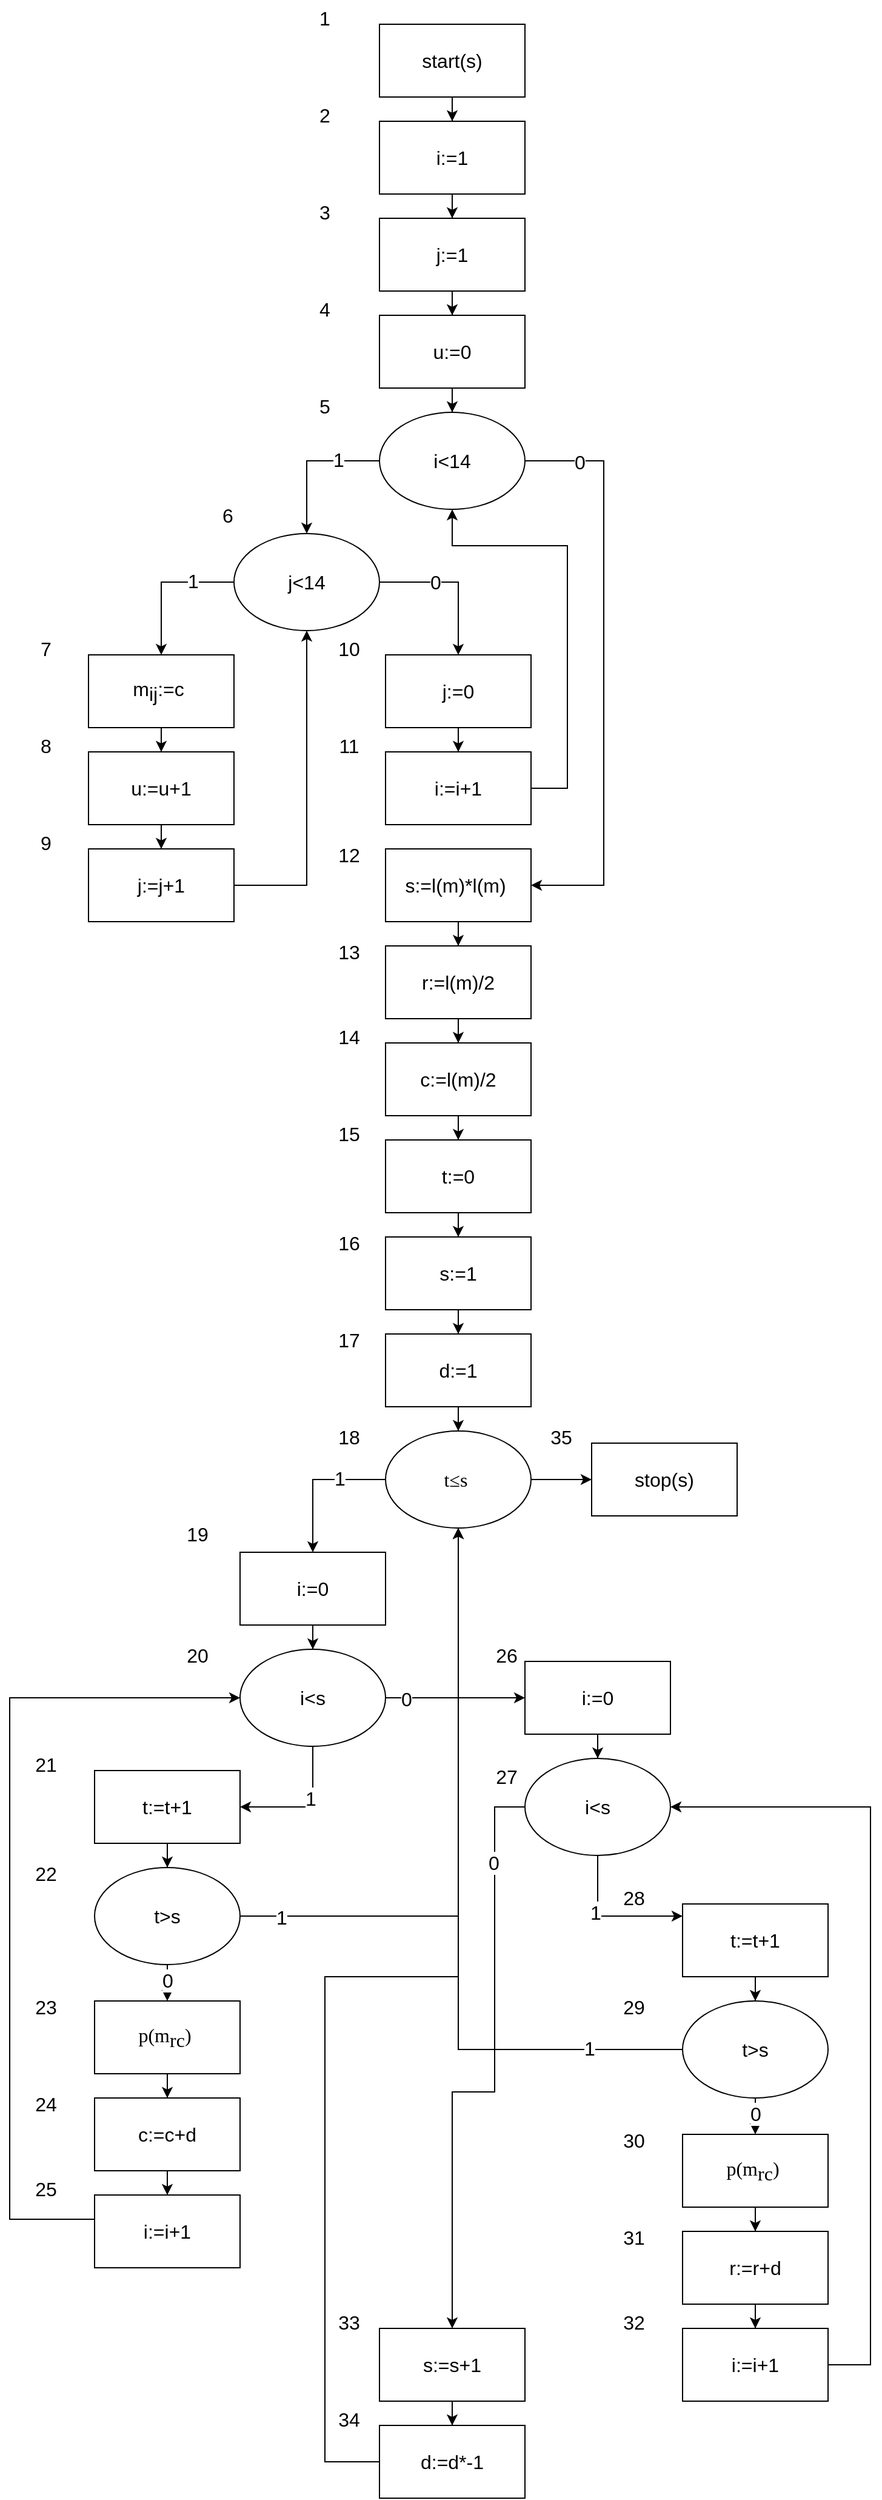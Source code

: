 <mxfile version="24.0.7" type="device">
  <diagram name="Page-1" id="AfB55F0KHx1KPyFVa28V">
    <mxGraphModel dx="1105" dy="586" grid="1" gridSize="10" guides="1" tooltips="1" connect="1" arrows="1" fold="1" page="1" pageScale="1" pageWidth="850" pageHeight="1100" math="0" shadow="0">
      <root>
        <mxCell id="0" />
        <mxCell id="1" parent="0" />
        <mxCell id="hUWCts7MsRGYEWysBDoO-5" style="edgeStyle=orthogonalEdgeStyle;rounded=0;orthogonalLoop=1;jettySize=auto;html=1;entryX=0.5;entryY=0;entryDx=0;entryDy=0;fontSize=16;" edge="1" parent="1" source="hUWCts7MsRGYEWysBDoO-1" target="hUWCts7MsRGYEWysBDoO-2">
          <mxGeometry relative="1" as="geometry" />
        </mxCell>
        <mxCell id="hUWCts7MsRGYEWysBDoO-1" value="start(s)" style="rounded=0;whiteSpace=wrap;html=1;fontSize=16;" vertex="1" parent="1">
          <mxGeometry x="365" y="50" width="120" height="60" as="geometry" />
        </mxCell>
        <mxCell id="hUWCts7MsRGYEWysBDoO-6" style="edgeStyle=orthogonalEdgeStyle;rounded=0;orthogonalLoop=1;jettySize=auto;html=1;fontSize=16;" edge="1" parent="1" source="hUWCts7MsRGYEWysBDoO-2" target="hUWCts7MsRGYEWysBDoO-3">
          <mxGeometry relative="1" as="geometry" />
        </mxCell>
        <mxCell id="hUWCts7MsRGYEWysBDoO-2" value="i:=1" style="rounded=0;whiteSpace=wrap;html=1;fontSize=16;" vertex="1" parent="1">
          <mxGeometry x="365" y="130" width="120" height="60" as="geometry" />
        </mxCell>
        <mxCell id="hUWCts7MsRGYEWysBDoO-7" style="edgeStyle=orthogonalEdgeStyle;rounded=0;orthogonalLoop=1;jettySize=auto;html=1;entryX=0.5;entryY=0;entryDx=0;entryDy=0;fontSize=16;" edge="1" parent="1" source="hUWCts7MsRGYEWysBDoO-3" target="hUWCts7MsRGYEWysBDoO-4">
          <mxGeometry relative="1" as="geometry" />
        </mxCell>
        <mxCell id="hUWCts7MsRGYEWysBDoO-3" value="j:=1" style="rounded=0;whiteSpace=wrap;html=1;fontSize=16;" vertex="1" parent="1">
          <mxGeometry x="365" y="210" width="120" height="60" as="geometry" />
        </mxCell>
        <mxCell id="hUWCts7MsRGYEWysBDoO-41" style="edgeStyle=orthogonalEdgeStyle;rounded=0;orthogonalLoop=1;jettySize=auto;html=1;fontSize=16;" edge="1" parent="1" source="hUWCts7MsRGYEWysBDoO-4" target="hUWCts7MsRGYEWysBDoO-8">
          <mxGeometry relative="1" as="geometry" />
        </mxCell>
        <mxCell id="hUWCts7MsRGYEWysBDoO-4" value="u:=0" style="rounded=0;whiteSpace=wrap;html=1;fontSize=16;" vertex="1" parent="1">
          <mxGeometry x="365" y="290" width="120" height="60" as="geometry" />
        </mxCell>
        <mxCell id="hUWCts7MsRGYEWysBDoO-43" style="edgeStyle=orthogonalEdgeStyle;rounded=0;orthogonalLoop=1;jettySize=auto;html=1;entryX=1;entryY=0.5;entryDx=0;entryDy=0;fontSize=16;" edge="1" parent="1" source="hUWCts7MsRGYEWysBDoO-8" target="hUWCts7MsRGYEWysBDoO-42">
          <mxGeometry relative="1" as="geometry">
            <Array as="points">
              <mxPoint x="550" y="410" />
              <mxPoint x="550" y="760" />
            </Array>
          </mxGeometry>
        </mxCell>
        <mxCell id="hUWCts7MsRGYEWysBDoO-44" value="0" style="edgeLabel;html=1;align=center;verticalAlign=middle;resizable=0;points=[];fontSize=16;" vertex="1" connectable="0" parent="hUWCts7MsRGYEWysBDoO-43">
          <mxGeometry x="-0.811" y="-1" relative="1" as="geometry">
            <mxPoint as="offset" />
          </mxGeometry>
        </mxCell>
        <mxCell id="hUWCts7MsRGYEWysBDoO-8" value="i&amp;lt;14" style="ellipse;whiteSpace=wrap;html=1;fontSize=16;" vertex="1" parent="1">
          <mxGeometry x="365" y="370" width="120" height="80" as="geometry" />
        </mxCell>
        <mxCell id="hUWCts7MsRGYEWysBDoO-14" style="edgeStyle=orthogonalEdgeStyle;rounded=0;orthogonalLoop=1;jettySize=auto;html=1;entryX=0.5;entryY=0;entryDx=0;entryDy=0;fontSize=16;" edge="1" parent="1" source="hUWCts7MsRGYEWysBDoO-10" target="hUWCts7MsRGYEWysBDoO-11">
          <mxGeometry relative="1" as="geometry">
            <Array as="points">
              <mxPoint x="185" y="510" />
            </Array>
          </mxGeometry>
        </mxCell>
        <mxCell id="hUWCts7MsRGYEWysBDoO-15" value="1" style="edgeLabel;html=1;align=center;verticalAlign=middle;resizable=0;points=[];fontSize=16;" vertex="1" connectable="0" parent="hUWCts7MsRGYEWysBDoO-14">
          <mxGeometry x="-0.43" y="-1" relative="1" as="geometry">
            <mxPoint as="offset" />
          </mxGeometry>
        </mxCell>
        <mxCell id="hUWCts7MsRGYEWysBDoO-35" style="edgeStyle=orthogonalEdgeStyle;rounded=0;orthogonalLoop=1;jettySize=auto;html=1;fontSize=16;" edge="1" parent="1" source="hUWCts7MsRGYEWysBDoO-10" target="hUWCts7MsRGYEWysBDoO-23">
          <mxGeometry relative="1" as="geometry" />
        </mxCell>
        <mxCell id="hUWCts7MsRGYEWysBDoO-36" value="0" style="edgeLabel;html=1;align=center;verticalAlign=middle;resizable=0;points=[];fontSize=16;" vertex="1" connectable="0" parent="hUWCts7MsRGYEWysBDoO-35">
          <mxGeometry x="-0.267" relative="1" as="geometry">
            <mxPoint as="offset" />
          </mxGeometry>
        </mxCell>
        <mxCell id="hUWCts7MsRGYEWysBDoO-10" value="j&amp;lt;14" style="ellipse;whiteSpace=wrap;html=1;fontSize=16;" vertex="1" parent="1">
          <mxGeometry x="245" y="470" width="120" height="80" as="geometry" />
        </mxCell>
        <mxCell id="hUWCts7MsRGYEWysBDoO-20" style="edgeStyle=orthogonalEdgeStyle;rounded=0;orthogonalLoop=1;jettySize=auto;html=1;fontSize=16;" edge="1" parent="1" source="hUWCts7MsRGYEWysBDoO-11" target="hUWCts7MsRGYEWysBDoO-16">
          <mxGeometry relative="1" as="geometry" />
        </mxCell>
        <mxCell id="hUWCts7MsRGYEWysBDoO-11" value="&lt;span style=&quot;line-height: 107%; font-size: 16px;&quot;&gt;m&lt;sub style=&quot;font-size: 16px;&quot;&gt;ij&lt;/sub&gt;:=c&amp;nbsp;&lt;/span&gt;" style="rounded=0;whiteSpace=wrap;html=1;fontSize=16;" vertex="1" parent="1">
          <mxGeometry x="125" y="570" width="120" height="60" as="geometry" />
        </mxCell>
        <mxCell id="hUWCts7MsRGYEWysBDoO-12" style="edgeStyle=orthogonalEdgeStyle;rounded=0;orthogonalLoop=1;jettySize=auto;html=1;entryX=0.5;entryY=0;entryDx=0;entryDy=0;fontSize=16;" edge="1" parent="1" source="hUWCts7MsRGYEWysBDoO-8" target="hUWCts7MsRGYEWysBDoO-10">
          <mxGeometry relative="1" as="geometry">
            <Array as="points">
              <mxPoint x="305" y="410" />
            </Array>
          </mxGeometry>
        </mxCell>
        <mxCell id="hUWCts7MsRGYEWysBDoO-13" value="1" style="edgeLabel;html=1;align=center;verticalAlign=middle;resizable=0;points=[];fontSize=16;" vertex="1" connectable="0" parent="hUWCts7MsRGYEWysBDoO-12">
          <mxGeometry x="-0.434" y="-1" relative="1" as="geometry">
            <mxPoint as="offset" />
          </mxGeometry>
        </mxCell>
        <mxCell id="hUWCts7MsRGYEWysBDoO-21" style="edgeStyle=orthogonalEdgeStyle;rounded=0;orthogonalLoop=1;jettySize=auto;html=1;fontSize=16;" edge="1" parent="1" source="hUWCts7MsRGYEWysBDoO-16" target="hUWCts7MsRGYEWysBDoO-17">
          <mxGeometry relative="1" as="geometry" />
        </mxCell>
        <mxCell id="hUWCts7MsRGYEWysBDoO-16" value="u:=u+1" style="rounded=0;whiteSpace=wrap;html=1;fontSize=16;" vertex="1" parent="1">
          <mxGeometry x="125" y="650" width="120" height="60" as="geometry" />
        </mxCell>
        <mxCell id="hUWCts7MsRGYEWysBDoO-22" style="edgeStyle=orthogonalEdgeStyle;rounded=0;orthogonalLoop=1;jettySize=auto;html=1;entryX=0.5;entryY=1;entryDx=0;entryDy=0;fontSize=16;" edge="1" parent="1" source="hUWCts7MsRGYEWysBDoO-17" target="hUWCts7MsRGYEWysBDoO-10">
          <mxGeometry relative="1" as="geometry">
            <Array as="points">
              <mxPoint x="305" y="760" />
            </Array>
          </mxGeometry>
        </mxCell>
        <mxCell id="hUWCts7MsRGYEWysBDoO-17" value="j:=j+1" style="rounded=0;whiteSpace=wrap;html=1;fontSize=16;" vertex="1" parent="1">
          <mxGeometry x="125" y="730" width="120" height="60" as="geometry" />
        </mxCell>
        <mxCell id="hUWCts7MsRGYEWysBDoO-38" style="edgeStyle=orthogonalEdgeStyle;rounded=0;orthogonalLoop=1;jettySize=auto;html=1;fontSize=16;" edge="1" parent="1" source="hUWCts7MsRGYEWysBDoO-23" target="hUWCts7MsRGYEWysBDoO-37">
          <mxGeometry relative="1" as="geometry" />
        </mxCell>
        <mxCell id="hUWCts7MsRGYEWysBDoO-23" value="j:=0" style="rounded=0;whiteSpace=wrap;html=1;fontSize=16;" vertex="1" parent="1">
          <mxGeometry x="370" y="570" width="120" height="60" as="geometry" />
        </mxCell>
        <mxCell id="hUWCts7MsRGYEWysBDoO-24" value="&lt;font style=&quot;font-size: 16px;&quot;&gt;1&lt;/font&gt;" style="text;html=1;align=center;verticalAlign=middle;whiteSpace=wrap;rounded=0;fontSize=16;" vertex="1" parent="1">
          <mxGeometry x="290" y="30" width="60" height="30" as="geometry" />
        </mxCell>
        <mxCell id="hUWCts7MsRGYEWysBDoO-25" value="&lt;font style=&quot;font-size: 16px;&quot;&gt;2&lt;/font&gt;" style="text;html=1;align=center;verticalAlign=middle;whiteSpace=wrap;rounded=0;fontSize=16;" vertex="1" parent="1">
          <mxGeometry x="290" y="110" width="60" height="30" as="geometry" />
        </mxCell>
        <mxCell id="hUWCts7MsRGYEWysBDoO-26" value="&lt;font style=&quot;font-size: 16px;&quot;&gt;3&lt;/font&gt;" style="text;html=1;align=center;verticalAlign=middle;whiteSpace=wrap;rounded=0;fontSize=16;" vertex="1" parent="1">
          <mxGeometry x="290" y="190" width="60" height="30" as="geometry" />
        </mxCell>
        <mxCell id="hUWCts7MsRGYEWysBDoO-27" value="&lt;font style=&quot;font-size: 16px;&quot;&gt;4&lt;/font&gt;" style="text;html=1;align=center;verticalAlign=middle;whiteSpace=wrap;rounded=0;fontSize=16;" vertex="1" parent="1">
          <mxGeometry x="290" y="270" width="60" height="30" as="geometry" />
        </mxCell>
        <mxCell id="hUWCts7MsRGYEWysBDoO-28" value="&lt;font style=&quot;font-size: 16px;&quot;&gt;5&lt;/font&gt;" style="text;html=1;align=center;verticalAlign=middle;whiteSpace=wrap;rounded=0;fontSize=16;" vertex="1" parent="1">
          <mxGeometry x="290" y="350" width="60" height="30" as="geometry" />
        </mxCell>
        <mxCell id="hUWCts7MsRGYEWysBDoO-29" value="&lt;font style=&quot;font-size: 16px;&quot;&gt;6&lt;/font&gt;" style="text;html=1;align=center;verticalAlign=middle;whiteSpace=wrap;rounded=0;fontSize=16;" vertex="1" parent="1">
          <mxGeometry x="210" y="440" width="60" height="30" as="geometry" />
        </mxCell>
        <mxCell id="hUWCts7MsRGYEWysBDoO-31" value="&lt;font style=&quot;font-size: 16px;&quot;&gt;7&lt;/font&gt;" style="text;html=1;align=center;verticalAlign=middle;whiteSpace=wrap;rounded=0;fontSize=16;" vertex="1" parent="1">
          <mxGeometry x="60" y="550" width="60" height="30" as="geometry" />
        </mxCell>
        <mxCell id="hUWCts7MsRGYEWysBDoO-32" value="&lt;font style=&quot;font-size: 16px;&quot;&gt;8&lt;/font&gt;" style="text;html=1;align=center;verticalAlign=middle;whiteSpace=wrap;rounded=0;fontSize=16;" vertex="1" parent="1">
          <mxGeometry x="60" y="630" width="60" height="30" as="geometry" />
        </mxCell>
        <mxCell id="hUWCts7MsRGYEWysBDoO-33" value="&lt;font style=&quot;font-size: 16px;&quot;&gt;9&lt;/font&gt;" style="text;html=1;align=center;verticalAlign=middle;whiteSpace=wrap;rounded=0;fontSize=16;" vertex="1" parent="1">
          <mxGeometry x="60" y="710" width="60" height="30" as="geometry" />
        </mxCell>
        <mxCell id="hUWCts7MsRGYEWysBDoO-34" value="&lt;font style=&quot;font-size: 16px;&quot;&gt;10&lt;/font&gt;" style="text;html=1;align=center;verticalAlign=middle;whiteSpace=wrap;rounded=0;fontSize=16;" vertex="1" parent="1">
          <mxGeometry x="310" y="550" width="60" height="30" as="geometry" />
        </mxCell>
        <mxCell id="hUWCts7MsRGYEWysBDoO-40" style="edgeStyle=orthogonalEdgeStyle;rounded=0;orthogonalLoop=1;jettySize=auto;html=1;entryX=0.5;entryY=1;entryDx=0;entryDy=0;fontSize=16;" edge="1" parent="1" source="hUWCts7MsRGYEWysBDoO-37" target="hUWCts7MsRGYEWysBDoO-8">
          <mxGeometry relative="1" as="geometry">
            <Array as="points">
              <mxPoint x="520" y="680" />
              <mxPoint x="520" y="480" />
              <mxPoint x="425" y="480" />
            </Array>
          </mxGeometry>
        </mxCell>
        <mxCell id="hUWCts7MsRGYEWysBDoO-37" value="i:=i+1" style="rounded=0;whiteSpace=wrap;html=1;fontSize=16;" vertex="1" parent="1">
          <mxGeometry x="370" y="650" width="120" height="60" as="geometry" />
        </mxCell>
        <mxCell id="hUWCts7MsRGYEWysBDoO-39" value="&lt;font style=&quot;font-size: 16px;&quot;&gt;11&lt;/font&gt;" style="text;html=1;align=center;verticalAlign=middle;whiteSpace=wrap;rounded=0;fontSize=16;" vertex="1" parent="1">
          <mxGeometry x="310" y="630" width="60" height="30" as="geometry" />
        </mxCell>
        <mxCell id="hUWCts7MsRGYEWysBDoO-56" style="edgeStyle=orthogonalEdgeStyle;rounded=0;orthogonalLoop=1;jettySize=auto;html=1;fontSize=16;" edge="1" parent="1" source="hUWCts7MsRGYEWysBDoO-42" target="hUWCts7MsRGYEWysBDoO-46">
          <mxGeometry relative="1" as="geometry" />
        </mxCell>
        <mxCell id="hUWCts7MsRGYEWysBDoO-42" value="&lt;span style=&quot;line-height: 107%; font-size: 16px;&quot;&gt;&lt;font style=&quot;font-size: 16px;&quot;&gt;s:=l(m)*l(m)&amp;nbsp;&lt;/font&gt;&lt;/span&gt;" style="rounded=0;whiteSpace=wrap;html=1;fontSize=16;" vertex="1" parent="1">
          <mxGeometry x="370" y="730" width="120" height="60" as="geometry" />
        </mxCell>
        <mxCell id="hUWCts7MsRGYEWysBDoO-45" value="&lt;font style=&quot;font-size: 16px;&quot;&gt;12&lt;/font&gt;" style="text;html=1;align=center;verticalAlign=middle;whiteSpace=wrap;rounded=0;fontSize=16;" vertex="1" parent="1">
          <mxGeometry x="310" y="720" width="60" height="30" as="geometry" />
        </mxCell>
        <mxCell id="hUWCts7MsRGYEWysBDoO-57" style="edgeStyle=orthogonalEdgeStyle;rounded=0;orthogonalLoop=1;jettySize=auto;html=1;fontSize=16;" edge="1" parent="1" source="hUWCts7MsRGYEWysBDoO-46" target="hUWCts7MsRGYEWysBDoO-47">
          <mxGeometry relative="1" as="geometry" />
        </mxCell>
        <mxCell id="hUWCts7MsRGYEWysBDoO-46" value="&lt;span style=&quot;line-height: 107%; font-size: 16px;&quot;&gt;&lt;font style=&quot;font-size: 16px;&quot;&gt;r:=l(m)/2&lt;/font&gt;&lt;/span&gt;" style="rounded=0;whiteSpace=wrap;html=1;fontSize=16;" vertex="1" parent="1">
          <mxGeometry x="370" y="810" width="120" height="60" as="geometry" />
        </mxCell>
        <mxCell id="hUWCts7MsRGYEWysBDoO-58" style="edgeStyle=orthogonalEdgeStyle;rounded=0;orthogonalLoop=1;jettySize=auto;html=1;entryX=0.5;entryY=0;entryDx=0;entryDy=0;fontSize=16;" edge="1" parent="1" source="hUWCts7MsRGYEWysBDoO-47" target="hUWCts7MsRGYEWysBDoO-48">
          <mxGeometry relative="1" as="geometry" />
        </mxCell>
        <mxCell id="hUWCts7MsRGYEWysBDoO-47" value="&lt;span style=&quot;line-height: 107%; font-size: 16px;&quot;&gt;&lt;font style=&quot;font-size: 16px;&quot;&gt;c:=l(m)/2&lt;/font&gt;&lt;/span&gt;" style="rounded=0;whiteSpace=wrap;html=1;fontSize=16;" vertex="1" parent="1">
          <mxGeometry x="370" y="890" width="120" height="60" as="geometry" />
        </mxCell>
        <mxCell id="hUWCts7MsRGYEWysBDoO-59" style="edgeStyle=orthogonalEdgeStyle;rounded=0;orthogonalLoop=1;jettySize=auto;html=1;fontSize=16;" edge="1" parent="1" source="hUWCts7MsRGYEWysBDoO-48" target="hUWCts7MsRGYEWysBDoO-49">
          <mxGeometry relative="1" as="geometry" />
        </mxCell>
        <mxCell id="hUWCts7MsRGYEWysBDoO-48" value="t:=0" style="rounded=0;whiteSpace=wrap;html=1;fontSize=16;" vertex="1" parent="1">
          <mxGeometry x="370" y="970" width="120" height="60" as="geometry" />
        </mxCell>
        <mxCell id="hUWCts7MsRGYEWysBDoO-60" style="edgeStyle=orthogonalEdgeStyle;rounded=0;orthogonalLoop=1;jettySize=auto;html=1;fontSize=16;" edge="1" parent="1" source="hUWCts7MsRGYEWysBDoO-49" target="hUWCts7MsRGYEWysBDoO-50">
          <mxGeometry relative="1" as="geometry" />
        </mxCell>
        <mxCell id="hUWCts7MsRGYEWysBDoO-49" value="s:=1" style="rounded=0;whiteSpace=wrap;html=1;fontSize=16;" vertex="1" parent="1">
          <mxGeometry x="370" y="1050" width="120" height="60" as="geometry" />
        </mxCell>
        <mxCell id="hUWCts7MsRGYEWysBDoO-62" style="edgeStyle=orthogonalEdgeStyle;rounded=0;orthogonalLoop=1;jettySize=auto;html=1;entryX=0.5;entryY=0;entryDx=0;entryDy=0;fontSize=16;" edge="1" parent="1" source="hUWCts7MsRGYEWysBDoO-50" target="hUWCts7MsRGYEWysBDoO-61">
          <mxGeometry relative="1" as="geometry" />
        </mxCell>
        <mxCell id="hUWCts7MsRGYEWysBDoO-50" value="d:=1" style="rounded=0;whiteSpace=wrap;html=1;fontSize=16;" vertex="1" parent="1">
          <mxGeometry x="370" y="1130" width="120" height="60" as="geometry" />
        </mxCell>
        <mxCell id="hUWCts7MsRGYEWysBDoO-51" value="&lt;font style=&quot;font-size: 16px;&quot;&gt;13&lt;/font&gt;" style="text;html=1;align=center;verticalAlign=middle;whiteSpace=wrap;rounded=0;fontSize=16;" vertex="1" parent="1">
          <mxGeometry x="310" y="800" width="60" height="30" as="geometry" />
        </mxCell>
        <mxCell id="hUWCts7MsRGYEWysBDoO-52" value="&lt;font style=&quot;font-size: 16px;&quot;&gt;14&lt;/font&gt;" style="text;html=1;align=center;verticalAlign=middle;whiteSpace=wrap;rounded=0;fontSize=16;" vertex="1" parent="1">
          <mxGeometry x="310" y="870" width="60" height="30" as="geometry" />
        </mxCell>
        <mxCell id="hUWCts7MsRGYEWysBDoO-53" value="&lt;font style=&quot;font-size: 16px;&quot;&gt;15&lt;/font&gt;" style="text;html=1;align=center;verticalAlign=middle;whiteSpace=wrap;rounded=0;fontSize=16;" vertex="1" parent="1">
          <mxGeometry x="310" y="950" width="60" height="30" as="geometry" />
        </mxCell>
        <mxCell id="hUWCts7MsRGYEWysBDoO-54" value="&lt;font style=&quot;font-size: 16px;&quot;&gt;16&lt;/font&gt;" style="text;html=1;align=center;verticalAlign=middle;whiteSpace=wrap;rounded=0;fontSize=16;" vertex="1" parent="1">
          <mxGeometry x="310" y="1040" width="60" height="30" as="geometry" />
        </mxCell>
        <mxCell id="hUWCts7MsRGYEWysBDoO-55" value="&lt;font style=&quot;font-size: 16px;&quot;&gt;17&lt;/font&gt;" style="text;html=1;align=center;verticalAlign=middle;whiteSpace=wrap;rounded=0;fontSize=16;" vertex="1" parent="1">
          <mxGeometry x="310" y="1120" width="60" height="30" as="geometry" />
        </mxCell>
        <mxCell id="hUWCts7MsRGYEWysBDoO-64" style="edgeStyle=orthogonalEdgeStyle;rounded=0;orthogonalLoop=1;jettySize=auto;html=1;entryX=0.5;entryY=0;entryDx=0;entryDy=0;fontSize=16;" edge="1" parent="1" source="hUWCts7MsRGYEWysBDoO-61" target="hUWCts7MsRGYEWysBDoO-63">
          <mxGeometry relative="1" as="geometry">
            <Array as="points">
              <mxPoint x="310" y="1250" />
            </Array>
          </mxGeometry>
        </mxCell>
        <mxCell id="hUWCts7MsRGYEWysBDoO-65" value="1" style="edgeLabel;html=1;align=center;verticalAlign=middle;resizable=0;points=[];fontSize=16;" vertex="1" connectable="0" parent="hUWCts7MsRGYEWysBDoO-64">
          <mxGeometry x="-0.36" y="-1" relative="1" as="geometry">
            <mxPoint as="offset" />
          </mxGeometry>
        </mxCell>
        <mxCell id="hUWCts7MsRGYEWysBDoO-128" style="edgeStyle=orthogonalEdgeStyle;rounded=0;orthogonalLoop=1;jettySize=auto;html=1;fontSize=16;" edge="1" parent="1" source="hUWCts7MsRGYEWysBDoO-61" target="hUWCts7MsRGYEWysBDoO-127">
          <mxGeometry relative="1" as="geometry" />
        </mxCell>
        <mxCell id="hUWCts7MsRGYEWysBDoO-61" value="&lt;span style=&quot;line-height: 107%; font-family: &amp;quot;Times New Roman&amp;quot;, serif; font-size: 16px;&quot;&gt;&lt;font style=&quot;font-size: 16px;&quot;&gt;t≤s&amp;nbsp;&lt;/font&gt;&lt;/span&gt;" style="ellipse;whiteSpace=wrap;html=1;fontSize=16;" vertex="1" parent="1">
          <mxGeometry x="370" y="1210" width="120" height="80" as="geometry" />
        </mxCell>
        <mxCell id="hUWCts7MsRGYEWysBDoO-68" style="edgeStyle=orthogonalEdgeStyle;rounded=0;orthogonalLoop=1;jettySize=auto;html=1;fontSize=16;" edge="1" parent="1" source="hUWCts7MsRGYEWysBDoO-63" target="hUWCts7MsRGYEWysBDoO-66">
          <mxGeometry relative="1" as="geometry" />
        </mxCell>
        <mxCell id="hUWCts7MsRGYEWysBDoO-63" value="i:=0" style="rounded=0;whiteSpace=wrap;html=1;fontSize=16;" vertex="1" parent="1">
          <mxGeometry x="250" y="1310" width="120" height="60" as="geometry" />
        </mxCell>
        <mxCell id="hUWCts7MsRGYEWysBDoO-69" style="edgeStyle=orthogonalEdgeStyle;rounded=0;orthogonalLoop=1;jettySize=auto;html=1;fontSize=16;" edge="1" parent="1" source="hUWCts7MsRGYEWysBDoO-66" target="hUWCts7MsRGYEWysBDoO-67">
          <mxGeometry relative="1" as="geometry">
            <Array as="points">
              <mxPoint x="310" y="1520" />
            </Array>
          </mxGeometry>
        </mxCell>
        <mxCell id="hUWCts7MsRGYEWysBDoO-70" value="1" style="edgeLabel;html=1;align=center;verticalAlign=middle;resizable=0;points=[];fontSize=16;" vertex="1" connectable="0" parent="hUWCts7MsRGYEWysBDoO-69">
          <mxGeometry x="-0.227" y="-2" relative="1" as="geometry">
            <mxPoint as="offset" />
          </mxGeometry>
        </mxCell>
        <mxCell id="hUWCts7MsRGYEWysBDoO-114" style="edgeStyle=orthogonalEdgeStyle;rounded=0;orthogonalLoop=1;jettySize=auto;html=1;fontSize=16;" edge="1" parent="1" source="hUWCts7MsRGYEWysBDoO-66" target="hUWCts7MsRGYEWysBDoO-113">
          <mxGeometry relative="1" as="geometry" />
        </mxCell>
        <mxCell id="hUWCts7MsRGYEWysBDoO-115" value="0" style="edgeLabel;html=1;align=center;verticalAlign=middle;resizable=0;points=[];fontSize=16;" vertex="1" connectable="0" parent="hUWCts7MsRGYEWysBDoO-114">
          <mxGeometry x="-0.701" y="-1" relative="1" as="geometry">
            <mxPoint as="offset" />
          </mxGeometry>
        </mxCell>
        <mxCell id="hUWCts7MsRGYEWysBDoO-66" value="i&amp;lt;s" style="ellipse;whiteSpace=wrap;html=1;fontSize=16;" vertex="1" parent="1">
          <mxGeometry x="250" y="1390" width="120" height="80" as="geometry" />
        </mxCell>
        <mxCell id="hUWCts7MsRGYEWysBDoO-72" style="edgeStyle=orthogonalEdgeStyle;rounded=0;orthogonalLoop=1;jettySize=auto;html=1;fontSize=16;" edge="1" parent="1" source="hUWCts7MsRGYEWysBDoO-67" target="hUWCts7MsRGYEWysBDoO-71">
          <mxGeometry relative="1" as="geometry" />
        </mxCell>
        <mxCell id="hUWCts7MsRGYEWysBDoO-67" value="t:=t+1" style="rounded=0;whiteSpace=wrap;html=1;fontSize=16;" vertex="1" parent="1">
          <mxGeometry x="130" y="1490" width="120" height="60" as="geometry" />
        </mxCell>
        <mxCell id="hUWCts7MsRGYEWysBDoO-78" style="edgeStyle=orthogonalEdgeStyle;rounded=0;orthogonalLoop=1;jettySize=auto;html=1;fontSize=16;" edge="1" parent="1" source="hUWCts7MsRGYEWysBDoO-71" target="hUWCts7MsRGYEWysBDoO-61">
          <mxGeometry relative="1" as="geometry" />
        </mxCell>
        <mxCell id="hUWCts7MsRGYEWysBDoO-79" value="1" style="edgeLabel;html=1;align=center;verticalAlign=middle;resizable=0;points=[];fontSize=16;" vertex="1" connectable="0" parent="hUWCts7MsRGYEWysBDoO-78">
          <mxGeometry x="-0.866" y="-1" relative="1" as="geometry">
            <mxPoint as="offset" />
          </mxGeometry>
        </mxCell>
        <mxCell id="hUWCts7MsRGYEWysBDoO-81" style="edgeStyle=orthogonalEdgeStyle;rounded=0;orthogonalLoop=1;jettySize=auto;html=1;entryX=0.5;entryY=0;entryDx=0;entryDy=0;fontSize=16;" edge="1" parent="1" source="hUWCts7MsRGYEWysBDoO-71" target="hUWCts7MsRGYEWysBDoO-80">
          <mxGeometry relative="1" as="geometry" />
        </mxCell>
        <mxCell id="hUWCts7MsRGYEWysBDoO-90" value="0" style="edgeLabel;html=1;align=center;verticalAlign=middle;resizable=0;points=[];fontSize=16;" vertex="1" connectable="0" parent="hUWCts7MsRGYEWysBDoO-81">
          <mxGeometry x="0.576" y="-1" relative="1" as="geometry">
            <mxPoint x="1" y="-7" as="offset" />
          </mxGeometry>
        </mxCell>
        <mxCell id="hUWCts7MsRGYEWysBDoO-71" value="t&amp;gt;s" style="ellipse;whiteSpace=wrap;html=1;fontSize=16;" vertex="1" parent="1">
          <mxGeometry x="130" y="1570" width="120" height="80" as="geometry" />
        </mxCell>
        <mxCell id="hUWCts7MsRGYEWysBDoO-73" value="&lt;font style=&quot;font-size: 16px;&quot;&gt;18&lt;/font&gt;" style="text;html=1;align=center;verticalAlign=middle;whiteSpace=wrap;rounded=0;fontSize=16;" vertex="1" parent="1">
          <mxGeometry x="310" y="1200" width="60" height="30" as="geometry" />
        </mxCell>
        <mxCell id="hUWCts7MsRGYEWysBDoO-74" value="&lt;font style=&quot;font-size: 16px;&quot;&gt;19&lt;/font&gt;" style="text;html=1;align=center;verticalAlign=middle;whiteSpace=wrap;rounded=0;fontSize=16;" vertex="1" parent="1">
          <mxGeometry x="185" y="1280" width="60" height="30" as="geometry" />
        </mxCell>
        <mxCell id="hUWCts7MsRGYEWysBDoO-75" value="&lt;font style=&quot;font-size: 16px;&quot;&gt;20&lt;/font&gt;" style="text;html=1;align=center;verticalAlign=middle;whiteSpace=wrap;rounded=0;fontSize=16;" vertex="1" parent="1">
          <mxGeometry x="185" y="1380" width="60" height="30" as="geometry" />
        </mxCell>
        <mxCell id="hUWCts7MsRGYEWysBDoO-76" value="&lt;font style=&quot;font-size: 16px;&quot;&gt;21&lt;/font&gt;" style="text;html=1;align=center;verticalAlign=middle;whiteSpace=wrap;rounded=0;fontSize=16;" vertex="1" parent="1">
          <mxGeometry x="60" y="1470" width="60" height="30" as="geometry" />
        </mxCell>
        <mxCell id="hUWCts7MsRGYEWysBDoO-77" value="&lt;font style=&quot;font-size: 16px;&quot;&gt;22&lt;/font&gt;" style="text;html=1;align=center;verticalAlign=middle;whiteSpace=wrap;rounded=0;fontSize=16;" vertex="1" parent="1">
          <mxGeometry x="60" y="1560" width="60" height="30" as="geometry" />
        </mxCell>
        <mxCell id="hUWCts7MsRGYEWysBDoO-84" style="edgeStyle=orthogonalEdgeStyle;rounded=0;orthogonalLoop=1;jettySize=auto;html=1;fontSize=16;" edge="1" parent="1" source="hUWCts7MsRGYEWysBDoO-80" target="hUWCts7MsRGYEWysBDoO-82">
          <mxGeometry relative="1" as="geometry" />
        </mxCell>
        <mxCell id="hUWCts7MsRGYEWysBDoO-80" value="&lt;span style=&quot;line-height: 107%; font-family: &amp;quot;Times New Roman&amp;quot;, serif; font-size: 16px;&quot;&gt;p(m&lt;sub style=&quot;font-size: 16px;&quot;&gt;rc&lt;/sub&gt;)&amp;nbsp;&lt;/span&gt;" style="rounded=0;whiteSpace=wrap;html=1;fontSize=16;" vertex="1" parent="1">
          <mxGeometry x="130" y="1680" width="120" height="60" as="geometry" />
        </mxCell>
        <mxCell id="hUWCts7MsRGYEWysBDoO-85" style="edgeStyle=orthogonalEdgeStyle;rounded=0;orthogonalLoop=1;jettySize=auto;html=1;fontSize=16;" edge="1" parent="1" source="hUWCts7MsRGYEWysBDoO-82" target="hUWCts7MsRGYEWysBDoO-83">
          <mxGeometry relative="1" as="geometry" />
        </mxCell>
        <mxCell id="hUWCts7MsRGYEWysBDoO-82" value="c:=c+d" style="rounded=0;whiteSpace=wrap;html=1;fontSize=16;" vertex="1" parent="1">
          <mxGeometry x="130" y="1760" width="120" height="60" as="geometry" />
        </mxCell>
        <mxCell id="hUWCts7MsRGYEWysBDoO-86" style="edgeStyle=orthogonalEdgeStyle;rounded=0;orthogonalLoop=1;jettySize=auto;html=1;entryX=0;entryY=0.5;entryDx=0;entryDy=0;fontSize=16;" edge="1" parent="1" source="hUWCts7MsRGYEWysBDoO-83" target="hUWCts7MsRGYEWysBDoO-66">
          <mxGeometry relative="1" as="geometry">
            <Array as="points">
              <mxPoint x="60" y="1860" />
              <mxPoint x="60" y="1430" />
            </Array>
          </mxGeometry>
        </mxCell>
        <mxCell id="hUWCts7MsRGYEWysBDoO-83" value="i:=i+1" style="rounded=0;whiteSpace=wrap;html=1;fontSize=16;" vertex="1" parent="1">
          <mxGeometry x="130" y="1840" width="120" height="60" as="geometry" />
        </mxCell>
        <mxCell id="hUWCts7MsRGYEWysBDoO-87" value="23" style="text;html=1;align=center;verticalAlign=middle;whiteSpace=wrap;rounded=0;fontSize=16;" vertex="1" parent="1">
          <mxGeometry x="60" y="1670" width="60" height="30" as="geometry" />
        </mxCell>
        <mxCell id="hUWCts7MsRGYEWysBDoO-88" value="&lt;font style=&quot;font-size: 16px;&quot;&gt;24&lt;/font&gt;" style="text;html=1;align=center;verticalAlign=middle;whiteSpace=wrap;rounded=0;fontSize=16;" vertex="1" parent="1">
          <mxGeometry x="60" y="1750" width="60" height="30" as="geometry" />
        </mxCell>
        <mxCell id="hUWCts7MsRGYEWysBDoO-89" value="&lt;font style=&quot;font-size: 16px;&quot;&gt;25&lt;/font&gt;" style="text;html=1;align=center;verticalAlign=middle;whiteSpace=wrap;rounded=0;fontSize=16;" vertex="1" parent="1">
          <mxGeometry x="60" y="1820" width="60" height="30" as="geometry" />
        </mxCell>
        <mxCell id="hUWCts7MsRGYEWysBDoO-91" style="edgeStyle=orthogonalEdgeStyle;rounded=0;orthogonalLoop=1;jettySize=auto;html=1;fontSize=16;" edge="1" parent="1" source="hUWCts7MsRGYEWysBDoO-93" target="hUWCts7MsRGYEWysBDoO-95">
          <mxGeometry relative="1" as="geometry">
            <Array as="points">
              <mxPoint x="545" y="1610" />
            </Array>
          </mxGeometry>
        </mxCell>
        <mxCell id="hUWCts7MsRGYEWysBDoO-92" value="1" style="edgeLabel;html=1;align=center;verticalAlign=middle;resizable=0;points=[];fontSize=16;" vertex="1" connectable="0" parent="hUWCts7MsRGYEWysBDoO-91">
          <mxGeometry x="-0.227" y="-2" relative="1" as="geometry">
            <mxPoint as="offset" />
          </mxGeometry>
        </mxCell>
        <mxCell id="hUWCts7MsRGYEWysBDoO-131" style="edgeStyle=orthogonalEdgeStyle;rounded=0;orthogonalLoop=1;jettySize=auto;html=1;" edge="1" parent="1" source="hUWCts7MsRGYEWysBDoO-93" target="hUWCts7MsRGYEWysBDoO-120">
          <mxGeometry relative="1" as="geometry">
            <Array as="points">
              <mxPoint x="460" y="1520" />
              <mxPoint x="460" y="1755" />
              <mxPoint x="425" y="1755" />
            </Array>
          </mxGeometry>
        </mxCell>
        <mxCell id="hUWCts7MsRGYEWysBDoO-132" value="0" style="edgeLabel;html=1;align=center;verticalAlign=middle;resizable=0;points=[];fontSize=16;" vertex="1" connectable="0" parent="hUWCts7MsRGYEWysBDoO-131">
          <mxGeometry x="-0.71" y="-1" relative="1" as="geometry">
            <mxPoint as="offset" />
          </mxGeometry>
        </mxCell>
        <mxCell id="hUWCts7MsRGYEWysBDoO-93" value="i&amp;lt;s" style="ellipse;whiteSpace=wrap;html=1;fontSize=16;" vertex="1" parent="1">
          <mxGeometry x="485" y="1480" width="120" height="80" as="geometry" />
        </mxCell>
        <mxCell id="hUWCts7MsRGYEWysBDoO-94" style="edgeStyle=orthogonalEdgeStyle;rounded=0;orthogonalLoop=1;jettySize=auto;html=1;fontSize=16;" edge="1" parent="1" source="hUWCts7MsRGYEWysBDoO-95" target="hUWCts7MsRGYEWysBDoO-99">
          <mxGeometry relative="1" as="geometry" />
        </mxCell>
        <mxCell id="hUWCts7MsRGYEWysBDoO-95" value="t:=t+1" style="rounded=0;whiteSpace=wrap;html=1;fontSize=16;" vertex="1" parent="1">
          <mxGeometry x="615" y="1600" width="120" height="60" as="geometry" />
        </mxCell>
        <mxCell id="hUWCts7MsRGYEWysBDoO-97" style="edgeStyle=orthogonalEdgeStyle;rounded=0;orthogonalLoop=1;jettySize=auto;html=1;entryX=0.5;entryY=0;entryDx=0;entryDy=0;fontSize=16;" edge="1" parent="1" source="hUWCts7MsRGYEWysBDoO-99" target="hUWCts7MsRGYEWysBDoO-103">
          <mxGeometry relative="1" as="geometry" />
        </mxCell>
        <mxCell id="hUWCts7MsRGYEWysBDoO-98" value="0" style="edgeLabel;html=1;align=center;verticalAlign=middle;resizable=0;points=[];fontSize=16;" vertex="1" connectable="0" parent="hUWCts7MsRGYEWysBDoO-97">
          <mxGeometry x="0.576" y="-1" relative="1" as="geometry">
            <mxPoint x="1" y="-7" as="offset" />
          </mxGeometry>
        </mxCell>
        <mxCell id="hUWCts7MsRGYEWysBDoO-117" style="edgeStyle=orthogonalEdgeStyle;rounded=0;orthogonalLoop=1;jettySize=auto;html=1;entryX=0.5;entryY=1;entryDx=0;entryDy=0;fontSize=16;" edge="1" parent="1" source="hUWCts7MsRGYEWysBDoO-99" target="hUWCts7MsRGYEWysBDoO-61">
          <mxGeometry relative="1" as="geometry" />
        </mxCell>
        <mxCell id="hUWCts7MsRGYEWysBDoO-133" value="&lt;font style=&quot;font-size: 16px;&quot;&gt;1&lt;/font&gt;" style="edgeLabel;html=1;align=center;verticalAlign=middle;resizable=0;points=[];" vertex="1" connectable="0" parent="hUWCts7MsRGYEWysBDoO-117">
          <mxGeometry x="-0.749" y="-1" relative="1" as="geometry">
            <mxPoint as="offset" />
          </mxGeometry>
        </mxCell>
        <mxCell id="hUWCts7MsRGYEWysBDoO-99" value="t&amp;gt;s" style="ellipse;whiteSpace=wrap;html=1;fontSize=16;" vertex="1" parent="1">
          <mxGeometry x="615" y="1680" width="120" height="80" as="geometry" />
        </mxCell>
        <mxCell id="hUWCts7MsRGYEWysBDoO-100" value="&lt;font style=&quot;font-size: 16px;&quot;&gt;28&lt;/font&gt;" style="text;html=1;align=center;verticalAlign=middle;whiteSpace=wrap;rounded=0;fontSize=16;" vertex="1" parent="1">
          <mxGeometry x="545" y="1580" width="60" height="30" as="geometry" />
        </mxCell>
        <mxCell id="hUWCts7MsRGYEWysBDoO-101" value="&lt;font style=&quot;font-size: 16px;&quot;&gt;29&lt;/font&gt;" style="text;html=1;align=center;verticalAlign=middle;whiteSpace=wrap;rounded=0;fontSize=16;" vertex="1" parent="1">
          <mxGeometry x="545" y="1670" width="60" height="30" as="geometry" />
        </mxCell>
        <mxCell id="hUWCts7MsRGYEWysBDoO-102" style="edgeStyle=orthogonalEdgeStyle;rounded=0;orthogonalLoop=1;jettySize=auto;html=1;fontSize=16;" edge="1" parent="1" source="hUWCts7MsRGYEWysBDoO-103" target="hUWCts7MsRGYEWysBDoO-105">
          <mxGeometry relative="1" as="geometry" />
        </mxCell>
        <mxCell id="hUWCts7MsRGYEWysBDoO-103" value="&lt;span style=&quot;line-height: 107%; font-family: &amp;quot;Times New Roman&amp;quot;, serif; font-size: 16px;&quot;&gt;p(m&lt;sub style=&quot;font-size: 16px;&quot;&gt;rc&lt;/sub&gt;)&amp;nbsp;&lt;/span&gt;" style="rounded=0;whiteSpace=wrap;html=1;fontSize=16;" vertex="1" parent="1">
          <mxGeometry x="615" y="1790" width="120" height="60" as="geometry" />
        </mxCell>
        <mxCell id="hUWCts7MsRGYEWysBDoO-104" style="edgeStyle=orthogonalEdgeStyle;rounded=0;orthogonalLoop=1;jettySize=auto;html=1;fontSize=16;" edge="1" parent="1" source="hUWCts7MsRGYEWysBDoO-105" target="hUWCts7MsRGYEWysBDoO-107">
          <mxGeometry relative="1" as="geometry" />
        </mxCell>
        <mxCell id="hUWCts7MsRGYEWysBDoO-105" value="r:=r+d" style="rounded=0;whiteSpace=wrap;html=1;fontSize=16;" vertex="1" parent="1">
          <mxGeometry x="615" y="1870" width="120" height="60" as="geometry" />
        </mxCell>
        <mxCell id="hUWCts7MsRGYEWysBDoO-130" style="edgeStyle=orthogonalEdgeStyle;rounded=0;orthogonalLoop=1;jettySize=auto;html=1;entryX=1;entryY=0.5;entryDx=0;entryDy=0;" edge="1" parent="1" source="hUWCts7MsRGYEWysBDoO-107" target="hUWCts7MsRGYEWysBDoO-93">
          <mxGeometry relative="1" as="geometry">
            <Array as="points">
              <mxPoint x="770" y="1980" />
              <mxPoint x="770" y="1520" />
            </Array>
          </mxGeometry>
        </mxCell>
        <mxCell id="hUWCts7MsRGYEWysBDoO-107" value="i:=i+1" style="rounded=0;whiteSpace=wrap;html=1;fontSize=16;" vertex="1" parent="1">
          <mxGeometry x="615" y="1950" width="120" height="60" as="geometry" />
        </mxCell>
        <mxCell id="hUWCts7MsRGYEWysBDoO-108" value="30" style="text;html=1;align=center;verticalAlign=middle;whiteSpace=wrap;rounded=0;fontSize=16;" vertex="1" parent="1">
          <mxGeometry x="545" y="1780" width="60" height="30" as="geometry" />
        </mxCell>
        <mxCell id="hUWCts7MsRGYEWysBDoO-109" value="&lt;font style=&quot;font-size: 16px;&quot;&gt;31&lt;/font&gt;" style="text;html=1;align=center;verticalAlign=middle;whiteSpace=wrap;rounded=0;fontSize=16;" vertex="1" parent="1">
          <mxGeometry x="545" y="1860" width="60" height="30" as="geometry" />
        </mxCell>
        <mxCell id="hUWCts7MsRGYEWysBDoO-110" value="&lt;font style=&quot;font-size: 16px;&quot;&gt;32&lt;/font&gt;" style="text;html=1;align=center;verticalAlign=middle;whiteSpace=wrap;rounded=0;fontSize=16;" vertex="1" parent="1">
          <mxGeometry x="545" y="1930" width="60" height="30" as="geometry" />
        </mxCell>
        <mxCell id="hUWCts7MsRGYEWysBDoO-116" style="edgeStyle=orthogonalEdgeStyle;rounded=0;orthogonalLoop=1;jettySize=auto;html=1;entryX=0.5;entryY=0;entryDx=0;entryDy=0;fontSize=16;" edge="1" parent="1" source="hUWCts7MsRGYEWysBDoO-113" target="hUWCts7MsRGYEWysBDoO-93">
          <mxGeometry relative="1" as="geometry" />
        </mxCell>
        <mxCell id="hUWCts7MsRGYEWysBDoO-113" value="i:=0" style="rounded=0;whiteSpace=wrap;html=1;fontSize=16;" vertex="1" parent="1">
          <mxGeometry x="485" y="1400" width="120" height="60" as="geometry" />
        </mxCell>
        <mxCell id="hUWCts7MsRGYEWysBDoO-118" value="&lt;font style=&quot;font-size: 16px;&quot;&gt;27&lt;/font&gt;" style="text;html=1;align=center;verticalAlign=middle;whiteSpace=wrap;rounded=0;fontSize=16;" vertex="1" parent="1">
          <mxGeometry x="440" y="1480" width="60" height="30" as="geometry" />
        </mxCell>
        <mxCell id="hUWCts7MsRGYEWysBDoO-119" value="&lt;font style=&quot;font-size: 16px;&quot;&gt;26&lt;/font&gt;" style="text;html=1;align=center;verticalAlign=middle;whiteSpace=wrap;rounded=0;fontSize=16;" vertex="1" parent="1">
          <mxGeometry x="440" y="1380" width="60" height="30" as="geometry" />
        </mxCell>
        <mxCell id="hUWCts7MsRGYEWysBDoO-122" style="edgeStyle=orthogonalEdgeStyle;rounded=0;orthogonalLoop=1;jettySize=auto;html=1;entryX=0.5;entryY=0;entryDx=0;entryDy=0;fontSize=16;" edge="1" parent="1" source="hUWCts7MsRGYEWysBDoO-120" target="hUWCts7MsRGYEWysBDoO-121">
          <mxGeometry relative="1" as="geometry" />
        </mxCell>
        <mxCell id="hUWCts7MsRGYEWysBDoO-120" value="s:=s+1" style="rounded=0;whiteSpace=wrap;html=1;fontSize=16;" vertex="1" parent="1">
          <mxGeometry x="365" y="1950" width="120" height="60" as="geometry" />
        </mxCell>
        <mxCell id="hUWCts7MsRGYEWysBDoO-124" style="edgeStyle=orthogonalEdgeStyle;rounded=0;orthogonalLoop=1;jettySize=auto;html=1;fontSize=16;" edge="1" parent="1" source="hUWCts7MsRGYEWysBDoO-121" target="hUWCts7MsRGYEWysBDoO-61">
          <mxGeometry relative="1" as="geometry">
            <Array as="points">
              <mxPoint x="320" y="2060" />
              <mxPoint x="320" y="1660" />
              <mxPoint x="430" y="1660" />
            </Array>
          </mxGeometry>
        </mxCell>
        <mxCell id="hUWCts7MsRGYEWysBDoO-121" value="d:=d*-1" style="rounded=0;whiteSpace=wrap;html=1;fontSize=16;" vertex="1" parent="1">
          <mxGeometry x="365" y="2030" width="120" height="60" as="geometry" />
        </mxCell>
        <mxCell id="hUWCts7MsRGYEWysBDoO-125" value="&lt;font style=&quot;font-size: 16px;&quot;&gt;33&lt;/font&gt;" style="text;html=1;align=center;verticalAlign=middle;whiteSpace=wrap;rounded=0;fontSize=16;" vertex="1" parent="1">
          <mxGeometry x="310" y="1930" width="60" height="30" as="geometry" />
        </mxCell>
        <mxCell id="hUWCts7MsRGYEWysBDoO-126" value="&lt;font style=&quot;font-size: 16px;&quot;&gt;34&lt;/font&gt;" style="text;html=1;align=center;verticalAlign=middle;whiteSpace=wrap;rounded=0;fontSize=16;" vertex="1" parent="1">
          <mxGeometry x="310" y="2010" width="60" height="30" as="geometry" />
        </mxCell>
        <mxCell id="hUWCts7MsRGYEWysBDoO-127" value="stop(s)" style="rounded=0;whiteSpace=wrap;html=1;fontSize=16;" vertex="1" parent="1">
          <mxGeometry x="540" y="1220" width="120" height="60" as="geometry" />
        </mxCell>
        <mxCell id="hUWCts7MsRGYEWysBDoO-129" value="&lt;font style=&quot;font-size: 16px;&quot;&gt;35&lt;/font&gt;" style="text;html=1;align=center;verticalAlign=middle;whiteSpace=wrap;rounded=0;fontSize=16;" vertex="1" parent="1">
          <mxGeometry x="485" y="1200" width="60" height="30" as="geometry" />
        </mxCell>
      </root>
    </mxGraphModel>
  </diagram>
</mxfile>
